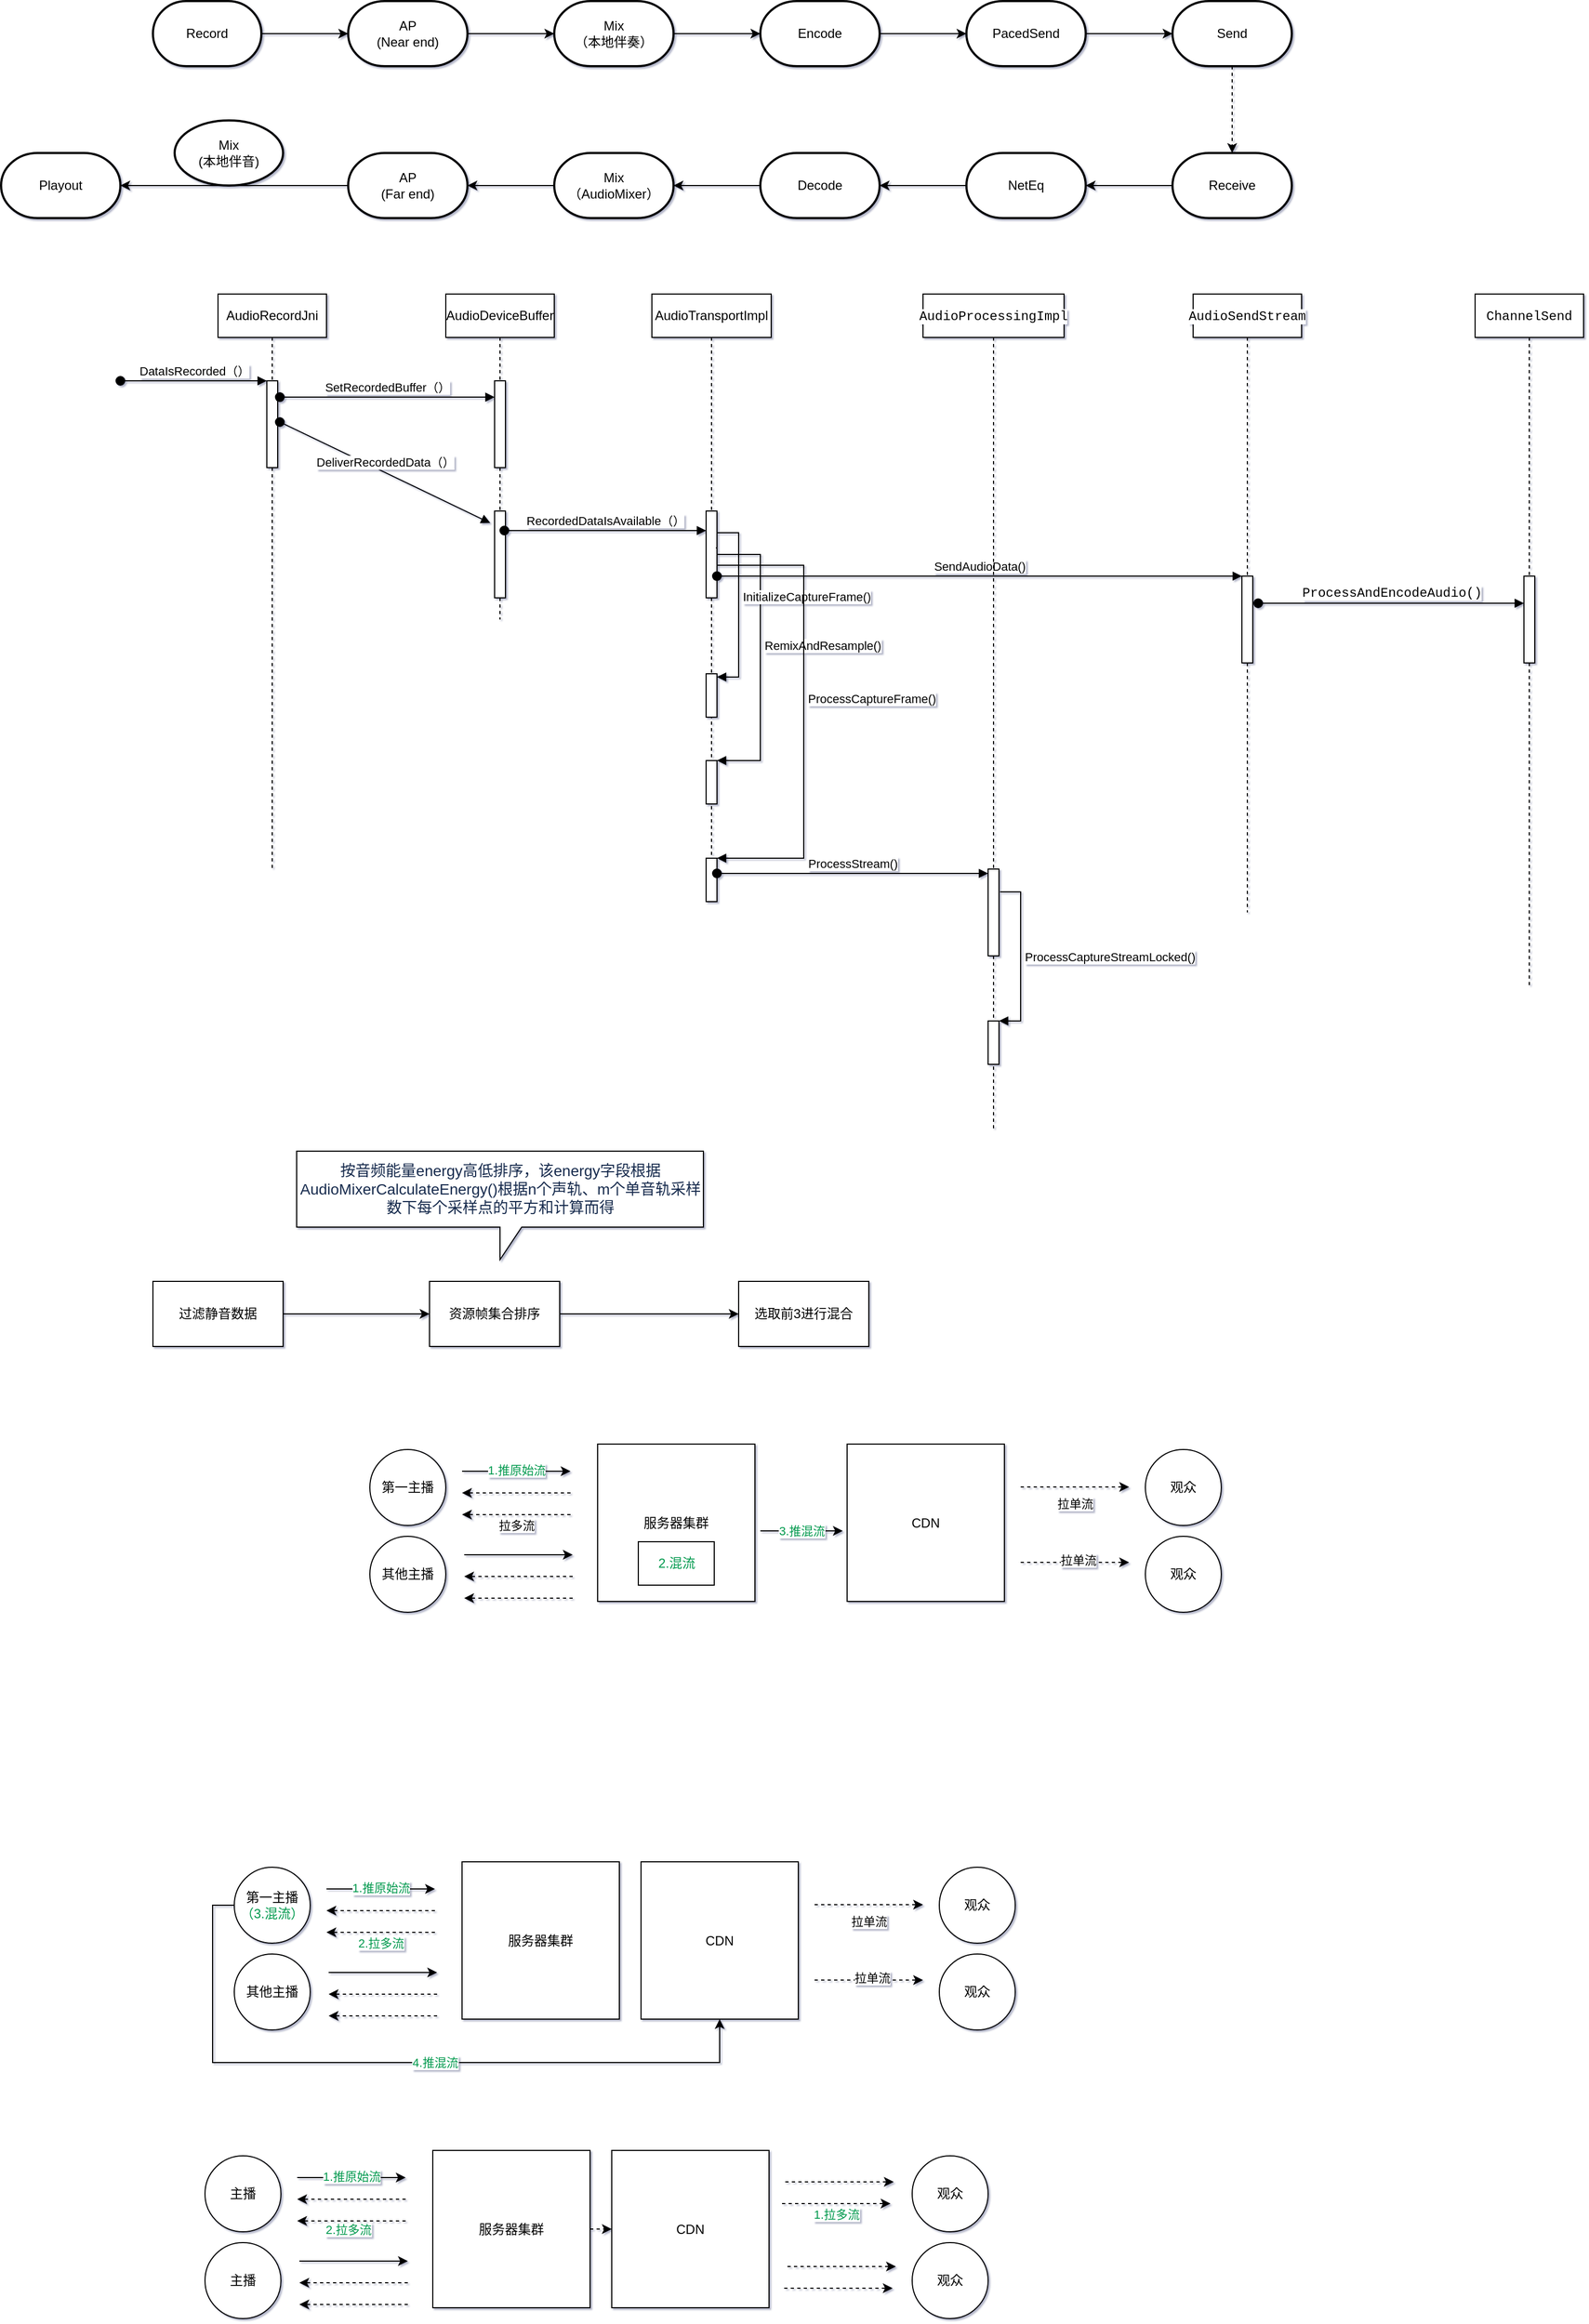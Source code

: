 <mxfile version="13.7.5" type="github">
  <diagram id="JkeRft6qGolwoDxWWTEW" name="Page-1">
    <mxGraphModel dx="1239" dy="816" grid="0" gridSize="10" guides="1" tooltips="1" connect="1" arrows="1" fold="1" page="0" pageScale="1" pageWidth="827" pageHeight="1169" background="#FFFFFF" math="0" shadow="1">
      <root>
        <mxCell id="0" />
        <mxCell id="1" parent="0" />
        <mxCell id="Ra-KWsMkVuExXTRktj2i-1" value="AudioRecordJni" style="shape=umlLifeline;perimeter=lifelinePerimeter;whiteSpace=wrap;html=1;container=1;collapsible=0;recursiveResize=0;outlineConnect=0;" vertex="1" parent="1">
          <mxGeometry x="220" y="340" width="100" height="530" as="geometry" />
        </mxCell>
        <mxCell id="Ra-KWsMkVuExXTRktj2i-6" value="" style="html=1;points=[];perimeter=orthogonalPerimeter;" vertex="1" parent="Ra-KWsMkVuExXTRktj2i-1">
          <mxGeometry x="45" y="80" width="10" height="80" as="geometry" />
        </mxCell>
        <mxCell id="Ra-KWsMkVuExXTRktj2i-7" value="DataIsRecorded（）" style="html=1;verticalAlign=bottom;startArrow=oval;endArrow=block;startSize=8;" edge="1" target="Ra-KWsMkVuExXTRktj2i-6" parent="Ra-KWsMkVuExXTRktj2i-1">
          <mxGeometry relative="1" as="geometry">
            <mxPoint x="-90" y="80" as="sourcePoint" />
          </mxGeometry>
        </mxCell>
        <mxCell id="Ra-KWsMkVuExXTRktj2i-8" value="AudioDeviceBuffer" style="shape=umlLifeline;perimeter=lifelinePerimeter;whiteSpace=wrap;html=1;container=1;collapsible=0;recursiveResize=0;outlineConnect=0;" vertex="1" parent="1">
          <mxGeometry x="430" y="340" width="100" height="300" as="geometry" />
        </mxCell>
        <mxCell id="Ra-KWsMkVuExXTRktj2i-9" value="" style="html=1;points=[];perimeter=orthogonalPerimeter;" vertex="1" parent="Ra-KWsMkVuExXTRktj2i-8">
          <mxGeometry x="45" y="80" width="10" height="80" as="geometry" />
        </mxCell>
        <mxCell id="Ra-KWsMkVuExXTRktj2i-11" value="" style="html=1;points=[];perimeter=orthogonalPerimeter;" vertex="1" parent="Ra-KWsMkVuExXTRktj2i-8">
          <mxGeometry x="45" y="200" width="10" height="80" as="geometry" />
        </mxCell>
        <mxCell id="Ra-KWsMkVuExXTRktj2i-10" value="SetRecordedBuffer（）" style="html=1;verticalAlign=bottom;startArrow=oval;endArrow=block;startSize=8;exitX=1.2;exitY=0.188;exitDx=0;exitDy=0;exitPerimeter=0;" edge="1" target="Ra-KWsMkVuExXTRktj2i-9" parent="1" source="Ra-KWsMkVuExXTRktj2i-6">
          <mxGeometry relative="1" as="geometry">
            <mxPoint x="290" y="520" as="sourcePoint" />
          </mxGeometry>
        </mxCell>
        <mxCell id="Ra-KWsMkVuExXTRktj2i-12" value="DeliverRecordedData（）" style="html=1;verticalAlign=bottom;startArrow=oval;endArrow=block;startSize=8;exitX=1.2;exitY=0.475;exitDx=0;exitDy=0;exitPerimeter=0;entryX=-0.4;entryY=0.138;entryDx=0;entryDy=0;entryPerimeter=0;" edge="1" target="Ra-KWsMkVuExXTRktj2i-11" parent="1" source="Ra-KWsMkVuExXTRktj2i-6">
          <mxGeometry relative="1" as="geometry">
            <mxPoint x="415" y="545" as="sourcePoint" />
          </mxGeometry>
        </mxCell>
        <mxCell id="Ra-KWsMkVuExXTRktj2i-13" value="AudioTransportImpl" style="shape=umlLifeline;perimeter=lifelinePerimeter;whiteSpace=wrap;html=1;container=1;collapsible=0;recursiveResize=0;outlineConnect=0;" vertex="1" parent="1">
          <mxGeometry x="620" y="340" width="110" height="560" as="geometry" />
        </mxCell>
        <mxCell id="Ra-KWsMkVuExXTRktj2i-14" value="" style="html=1;points=[];perimeter=orthogonalPerimeter;" vertex="1" parent="Ra-KWsMkVuExXTRktj2i-13">
          <mxGeometry x="50" y="200" width="10" height="80" as="geometry" />
        </mxCell>
        <mxCell id="Ra-KWsMkVuExXTRktj2i-20" value="" style="html=1;points=[];perimeter=orthogonalPerimeter;" vertex="1" parent="Ra-KWsMkVuExXTRktj2i-13">
          <mxGeometry x="50" y="430" width="10" height="40" as="geometry" />
        </mxCell>
        <mxCell id="Ra-KWsMkVuExXTRktj2i-21" value="RemixAndResample()" style="edgeStyle=orthogonalEdgeStyle;html=1;align=left;spacingLeft=2;endArrow=block;rounded=0;entryX=1;entryY=0;exitX=1;exitY=0.775;exitDx=0;exitDy=0;exitPerimeter=0;" edge="1" target="Ra-KWsMkVuExXTRktj2i-20" parent="Ra-KWsMkVuExXTRktj2i-13" source="Ra-KWsMkVuExXTRktj2i-14">
          <mxGeometry relative="1" as="geometry">
            <mxPoint x="55" y="410" as="sourcePoint" />
            <Array as="points">
              <mxPoint x="60" y="240" />
              <mxPoint x="100" y="240" />
              <mxPoint x="100" y="430" />
            </Array>
          </mxGeometry>
        </mxCell>
        <mxCell id="Ra-KWsMkVuExXTRktj2i-17" value="" style="html=1;points=[];perimeter=orthogonalPerimeter;" vertex="1" parent="Ra-KWsMkVuExXTRktj2i-13">
          <mxGeometry x="50" y="350" width="10" height="40" as="geometry" />
        </mxCell>
        <mxCell id="Ra-KWsMkVuExXTRktj2i-18" value="InitializeCaptureFrame()" style="edgeStyle=orthogonalEdgeStyle;html=1;align=left;spacingLeft=2;endArrow=block;rounded=0;entryX=1;entryY=0;exitX=0.9;exitY=0.388;exitDx=0;exitDy=0;exitPerimeter=0;" edge="1" parent="Ra-KWsMkVuExXTRktj2i-13">
          <mxGeometry relative="1" as="geometry">
            <mxPoint x="59" y="234.04" as="sourcePoint" />
            <Array as="points">
              <mxPoint x="60" y="234" />
              <mxPoint x="60" y="220" />
              <mxPoint x="80" y="220" />
              <mxPoint x="80" y="353" />
            </Array>
            <mxPoint x="60" y="353" as="targetPoint" />
          </mxGeometry>
        </mxCell>
        <mxCell id="Ra-KWsMkVuExXTRktj2i-22" value="" style="html=1;points=[];perimeter=orthogonalPerimeter;" vertex="1" parent="Ra-KWsMkVuExXTRktj2i-13">
          <mxGeometry x="50" y="520" width="10" height="40" as="geometry" />
        </mxCell>
        <mxCell id="Ra-KWsMkVuExXTRktj2i-23" value="ProcessCaptureFrame()" style="edgeStyle=orthogonalEdgeStyle;html=1;align=left;spacingLeft=2;endArrow=block;rounded=0;entryX=1;entryY=0;exitX=1;exitY=0.925;exitDx=0;exitDy=0;exitPerimeter=0;" edge="1" target="Ra-KWsMkVuExXTRktj2i-22" parent="Ra-KWsMkVuExXTRktj2i-13" source="Ra-KWsMkVuExXTRktj2i-14">
          <mxGeometry relative="1" as="geometry">
            <mxPoint x="55" y="500" as="sourcePoint" />
            <Array as="points">
              <mxPoint x="60" y="250" />
              <mxPoint x="140" y="250" />
              <mxPoint x="140" y="520" />
            </Array>
          </mxGeometry>
        </mxCell>
        <mxCell id="Ra-KWsMkVuExXTRktj2i-15" value="RecordedDataIsAvailable（）" style="html=1;verticalAlign=bottom;startArrow=oval;endArrow=block;startSize=8;exitX=0.9;exitY=0.225;exitDx=0;exitDy=0;exitPerimeter=0;" edge="1" target="Ra-KWsMkVuExXTRktj2i-14" parent="1" source="Ra-KWsMkVuExXTRktj2i-11">
          <mxGeometry relative="1" as="geometry">
            <mxPoint x="610" y="540" as="sourcePoint" />
          </mxGeometry>
        </mxCell>
        <mxCell id="Ra-KWsMkVuExXTRktj2i-16" value="&lt;div style=&quot;font-family: &amp;#34;menlo&amp;#34; , &amp;#34;monaco&amp;#34; , &amp;#34;courier new&amp;#34; , monospace ; line-height: 18px&quot;&gt;&lt;span style=&quot;background-color: rgb(255 , 255 , 255)&quot;&gt;AudioSendStream&lt;/span&gt;&lt;/div&gt;" style="shape=umlLifeline;perimeter=lifelinePerimeter;whiteSpace=wrap;html=1;container=1;collapsible=0;recursiveResize=0;outlineConnect=0;" vertex="1" parent="1">
          <mxGeometry x="1119" y="340" width="100" height="570" as="geometry" />
        </mxCell>
        <mxCell id="Ra-KWsMkVuExXTRktj2i-24" value="" style="html=1;points=[];perimeter=orthogonalPerimeter;" vertex="1" parent="Ra-KWsMkVuExXTRktj2i-16">
          <mxGeometry x="45" y="260" width="10" height="80" as="geometry" />
        </mxCell>
        <mxCell id="Ra-KWsMkVuExXTRktj2i-25" value="SendAudioData()" style="html=1;verticalAlign=bottom;startArrow=oval;endArrow=block;startSize=8;exitX=1;exitY=0.75;exitDx=0;exitDy=0;exitPerimeter=0;" edge="1" target="Ra-KWsMkVuExXTRktj2i-24" parent="1" source="Ra-KWsMkVuExXTRktj2i-14">
          <mxGeometry relative="1" as="geometry">
            <mxPoint x="945" y="600" as="sourcePoint" />
          </mxGeometry>
        </mxCell>
        <mxCell id="Ra-KWsMkVuExXTRktj2i-26" value="&lt;div style=&quot;font-family: &amp;#34;menlo&amp;#34; , &amp;#34;monaco&amp;#34; , &amp;#34;courier new&amp;#34; , monospace ; line-height: 18px&quot;&gt;&lt;div style=&quot;font-family: &amp;#34;menlo&amp;#34; , &amp;#34;monaco&amp;#34; , &amp;#34;courier new&amp;#34; , monospace ; line-height: 18px&quot;&gt;&lt;span style=&quot;background-color: rgb(255 , 255 , 255)&quot;&gt;ChannelSend&lt;/span&gt;&lt;/div&gt;&lt;/div&gt;" style="shape=umlLifeline;perimeter=lifelinePerimeter;whiteSpace=wrap;html=1;container=1;collapsible=0;recursiveResize=0;outlineConnect=0;" vertex="1" parent="1">
          <mxGeometry x="1379" y="340" width="100" height="640" as="geometry" />
        </mxCell>
        <mxCell id="Ra-KWsMkVuExXTRktj2i-27" value="" style="html=1;points=[];perimeter=orthogonalPerimeter;" vertex="1" parent="Ra-KWsMkVuExXTRktj2i-26">
          <mxGeometry x="45" y="260" width="10" height="80" as="geometry" />
        </mxCell>
        <mxCell id="Ra-KWsMkVuExXTRktj2i-28" value="&lt;span style=&quot;font-family: &amp;#34;menlo&amp;#34; , &amp;#34;monaco&amp;#34; , &amp;#34;courier new&amp;#34; , monospace ; font-size: 12px&quot;&gt;ProcessAndEncodeAudio()&lt;/span&gt;" style="html=1;verticalAlign=bottom;startArrow=oval;endArrow=block;startSize=8;" edge="1" target="Ra-KWsMkVuExXTRktj2i-27" parent="1">
          <mxGeometry relative="1" as="geometry">
            <mxPoint x="1179" y="625" as="sourcePoint" />
          </mxGeometry>
        </mxCell>
        <mxCell id="Ra-KWsMkVuExXTRktj2i-29" value="&lt;div style=&quot;font-family: &amp;#34;menlo&amp;#34; , &amp;#34;monaco&amp;#34; , &amp;#34;courier new&amp;#34; , monospace ; line-height: 18px&quot;&gt;&lt;span style=&quot;background-color: rgb(255 , 255 , 255)&quot;&gt;AudioProcessingImpl&lt;/span&gt;&lt;/div&gt;" style="shape=umlLifeline;perimeter=lifelinePerimeter;whiteSpace=wrap;html=1;container=1;collapsible=0;recursiveResize=0;outlineConnect=0;" vertex="1" parent="1">
          <mxGeometry x="870" y="340" width="130" height="770" as="geometry" />
        </mxCell>
        <mxCell id="Ra-KWsMkVuExXTRktj2i-30" value="" style="html=1;points=[];perimeter=orthogonalPerimeter;" vertex="1" parent="Ra-KWsMkVuExXTRktj2i-29">
          <mxGeometry x="60" y="530" width="10" height="80" as="geometry" />
        </mxCell>
        <mxCell id="Ra-KWsMkVuExXTRktj2i-31" value="ProcessStream()" style="html=1;verticalAlign=bottom;startArrow=oval;endArrow=block;startSize=8;entryX=0;entryY=0.05;entryDx=0;entryDy=0;entryPerimeter=0;" edge="1" target="Ra-KWsMkVuExXTRktj2i-30" parent="1">
          <mxGeometry relative="1" as="geometry">
            <mxPoint x="680" y="874" as="sourcePoint" />
          </mxGeometry>
        </mxCell>
        <mxCell id="Ra-KWsMkVuExXTRktj2i-32" value="" style="html=1;points=[];perimeter=orthogonalPerimeter;" vertex="1" parent="1">
          <mxGeometry x="930" y="1010" width="10" height="40" as="geometry" />
        </mxCell>
        <mxCell id="Ra-KWsMkVuExXTRktj2i-33" value="ProcessCaptureStreamLocked()" style="edgeStyle=orthogonalEdgeStyle;html=1;align=left;spacingLeft=2;endArrow=block;rounded=0;entryX=1;entryY=0;exitX=1.1;exitY=0.263;exitDx=0;exitDy=0;exitPerimeter=0;" edge="1" target="Ra-KWsMkVuExXTRktj2i-32" parent="1" source="Ra-KWsMkVuExXTRktj2i-30">
          <mxGeometry relative="1" as="geometry">
            <mxPoint x="935" y="990" as="sourcePoint" />
            <Array as="points">
              <mxPoint x="960" y="891" />
              <mxPoint x="960" y="1010" />
            </Array>
          </mxGeometry>
        </mxCell>
        <mxCell id="Ra-KWsMkVuExXTRktj2i-35" style="edgeStyle=orthogonalEdgeStyle;rounded=0;orthogonalLoop=1;jettySize=auto;html=1;" edge="1" parent="1" source="Ra-KWsMkVuExXTRktj2i-34">
          <mxGeometry relative="1" as="geometry">
            <mxPoint x="340" y="100" as="targetPoint" />
          </mxGeometry>
        </mxCell>
        <mxCell id="Ra-KWsMkVuExXTRktj2i-34" value="Record" style="strokeWidth=2;html=1;shape=mxgraph.flowchart.terminator;whiteSpace=wrap;" vertex="1" parent="1">
          <mxGeometry x="160" y="70" width="100" height="60" as="geometry" />
        </mxCell>
        <mxCell id="Ra-KWsMkVuExXTRktj2i-38" value="" style="edgeStyle=orthogonalEdgeStyle;rounded=0;orthogonalLoop=1;jettySize=auto;html=1;" edge="1" parent="1" source="Ra-KWsMkVuExXTRktj2i-36" target="Ra-KWsMkVuExXTRktj2i-37">
          <mxGeometry relative="1" as="geometry" />
        </mxCell>
        <mxCell id="Ra-KWsMkVuExXTRktj2i-36" value="AP&lt;br&gt;(Near end)" style="strokeWidth=2;html=1;shape=mxgraph.flowchart.terminator;whiteSpace=wrap;" vertex="1" parent="1">
          <mxGeometry x="340" y="70" width="110" height="60" as="geometry" />
        </mxCell>
        <mxCell id="Ra-KWsMkVuExXTRktj2i-40" value="" style="edgeStyle=orthogonalEdgeStyle;rounded=0;orthogonalLoop=1;jettySize=auto;html=1;" edge="1" parent="1" source="Ra-KWsMkVuExXTRktj2i-37" target="Ra-KWsMkVuExXTRktj2i-39">
          <mxGeometry relative="1" as="geometry" />
        </mxCell>
        <mxCell id="Ra-KWsMkVuExXTRktj2i-37" value="Mix&lt;br&gt;（本地伴奏）" style="strokeWidth=2;html=1;shape=mxgraph.flowchart.terminator;whiteSpace=wrap;" vertex="1" parent="1">
          <mxGeometry x="530" y="70" width="110" height="60" as="geometry" />
        </mxCell>
        <mxCell id="Ra-KWsMkVuExXTRktj2i-42" value="" style="edgeStyle=orthogonalEdgeStyle;rounded=0;orthogonalLoop=1;jettySize=auto;html=1;" edge="1" parent="1" source="Ra-KWsMkVuExXTRktj2i-39" target="Ra-KWsMkVuExXTRktj2i-41">
          <mxGeometry relative="1" as="geometry" />
        </mxCell>
        <mxCell id="Ra-KWsMkVuExXTRktj2i-39" value="Encode" style="strokeWidth=2;html=1;shape=mxgraph.flowchart.terminator;whiteSpace=wrap;" vertex="1" parent="1">
          <mxGeometry x="720" y="70" width="110" height="60" as="geometry" />
        </mxCell>
        <mxCell id="Ra-KWsMkVuExXTRktj2i-44" value="" style="edgeStyle=orthogonalEdgeStyle;rounded=0;orthogonalLoop=1;jettySize=auto;html=1;" edge="1" parent="1" source="Ra-KWsMkVuExXTRktj2i-41" target="Ra-KWsMkVuExXTRktj2i-43">
          <mxGeometry relative="1" as="geometry" />
        </mxCell>
        <mxCell id="Ra-KWsMkVuExXTRktj2i-41" value="PacedSend" style="strokeWidth=2;html=1;shape=mxgraph.flowchart.terminator;whiteSpace=wrap;" vertex="1" parent="1">
          <mxGeometry x="910" y="70" width="110" height="60" as="geometry" />
        </mxCell>
        <mxCell id="Ra-KWsMkVuExXTRktj2i-46" value="" style="edgeStyle=orthogonalEdgeStyle;rounded=0;orthogonalLoop=1;jettySize=auto;html=1;dashed=1;" edge="1" parent="1" source="Ra-KWsMkVuExXTRktj2i-43" target="Ra-KWsMkVuExXTRktj2i-45">
          <mxGeometry relative="1" as="geometry" />
        </mxCell>
        <mxCell id="Ra-KWsMkVuExXTRktj2i-43" value="Send" style="strokeWidth=2;html=1;shape=mxgraph.flowchart.terminator;whiteSpace=wrap;" vertex="1" parent="1">
          <mxGeometry x="1100" y="70" width="110" height="60" as="geometry" />
        </mxCell>
        <mxCell id="Ra-KWsMkVuExXTRktj2i-49" value="" style="edgeStyle=orthogonalEdgeStyle;rounded=0;orthogonalLoop=1;jettySize=auto;html=1;" edge="1" parent="1" source="Ra-KWsMkVuExXTRktj2i-45" target="Ra-KWsMkVuExXTRktj2i-48">
          <mxGeometry relative="1" as="geometry" />
        </mxCell>
        <mxCell id="Ra-KWsMkVuExXTRktj2i-45" value="Receive" style="strokeWidth=2;html=1;shape=mxgraph.flowchart.terminator;whiteSpace=wrap;" vertex="1" parent="1">
          <mxGeometry x="1100" y="210" width="110" height="60" as="geometry" />
        </mxCell>
        <mxCell id="Ra-KWsMkVuExXTRktj2i-51" value="" style="edgeStyle=orthogonalEdgeStyle;rounded=0;orthogonalLoop=1;jettySize=auto;html=1;" edge="1" parent="1" source="Ra-KWsMkVuExXTRktj2i-48" target="Ra-KWsMkVuExXTRktj2i-50">
          <mxGeometry relative="1" as="geometry" />
        </mxCell>
        <mxCell id="Ra-KWsMkVuExXTRktj2i-48" value="NetEq" style="strokeWidth=2;html=1;shape=mxgraph.flowchart.terminator;whiteSpace=wrap;" vertex="1" parent="1">
          <mxGeometry x="910" y="210" width="110" height="60" as="geometry" />
        </mxCell>
        <mxCell id="Ra-KWsMkVuExXTRktj2i-53" value="" style="edgeStyle=orthogonalEdgeStyle;rounded=0;orthogonalLoop=1;jettySize=auto;html=1;" edge="1" parent="1" source="Ra-KWsMkVuExXTRktj2i-50" target="Ra-KWsMkVuExXTRktj2i-52">
          <mxGeometry relative="1" as="geometry" />
        </mxCell>
        <mxCell id="Ra-KWsMkVuExXTRktj2i-50" value="Decode" style="strokeWidth=2;html=1;shape=mxgraph.flowchart.terminator;whiteSpace=wrap;" vertex="1" parent="1">
          <mxGeometry x="720" y="210" width="110" height="60" as="geometry" />
        </mxCell>
        <mxCell id="Ra-KWsMkVuExXTRktj2i-55" value="" style="edgeStyle=orthogonalEdgeStyle;rounded=0;orthogonalLoop=1;jettySize=auto;html=1;" edge="1" parent="1" source="Ra-KWsMkVuExXTRktj2i-52" target="Ra-KWsMkVuExXTRktj2i-54">
          <mxGeometry relative="1" as="geometry" />
        </mxCell>
        <mxCell id="Ra-KWsMkVuExXTRktj2i-52" value="Mix&lt;br&gt;（AudioMixer）" style="strokeWidth=2;html=1;shape=mxgraph.flowchart.terminator;whiteSpace=wrap;" vertex="1" parent="1">
          <mxGeometry x="530" y="210" width="110" height="60" as="geometry" />
        </mxCell>
        <mxCell id="Ra-KWsMkVuExXTRktj2i-57" value="" style="edgeStyle=orthogonalEdgeStyle;rounded=0;orthogonalLoop=1;jettySize=auto;html=1;" edge="1" parent="1" source="Ra-KWsMkVuExXTRktj2i-54" target="Ra-KWsMkVuExXTRktj2i-56">
          <mxGeometry relative="1" as="geometry" />
        </mxCell>
        <mxCell id="Ra-KWsMkVuExXTRktj2i-54" value="AP&lt;br&gt;(Far end)" style="strokeWidth=2;html=1;shape=mxgraph.flowchart.terminator;whiteSpace=wrap;" vertex="1" parent="1">
          <mxGeometry x="340" y="210" width="110" height="60" as="geometry" />
        </mxCell>
        <mxCell id="Ra-KWsMkVuExXTRktj2i-56" value="Playout" style="strokeWidth=2;html=1;shape=mxgraph.flowchart.terminator;whiteSpace=wrap;" vertex="1" parent="1">
          <mxGeometry x="20" y="210" width="110" height="60" as="geometry" />
        </mxCell>
        <mxCell id="Ra-KWsMkVuExXTRktj2i-60" value="" style="edgeStyle=orthogonalEdgeStyle;rounded=0;orthogonalLoop=1;jettySize=auto;html=1;" edge="1" parent="1" source="Ra-KWsMkVuExXTRktj2i-58" target="Ra-KWsMkVuExXTRktj2i-59">
          <mxGeometry relative="1" as="geometry" />
        </mxCell>
        <mxCell id="Ra-KWsMkVuExXTRktj2i-58" value="过滤静音数据" style="rounded=0;whiteSpace=wrap;html=1;" vertex="1" parent="1">
          <mxGeometry x="160" y="1250" width="120" height="60" as="geometry" />
        </mxCell>
        <mxCell id="Ra-KWsMkVuExXTRktj2i-63" value="" style="edgeStyle=orthogonalEdgeStyle;rounded=0;orthogonalLoop=1;jettySize=auto;html=1;" edge="1" parent="1" source="Ra-KWsMkVuExXTRktj2i-59" target="Ra-KWsMkVuExXTRktj2i-62">
          <mxGeometry relative="1" as="geometry" />
        </mxCell>
        <mxCell id="Ra-KWsMkVuExXTRktj2i-59" value="资源帧集合排序" style="rounded=0;whiteSpace=wrap;html=1;" vertex="1" parent="1">
          <mxGeometry x="415" y="1250" width="120" height="60" as="geometry" />
        </mxCell>
        <mxCell id="Ra-KWsMkVuExXTRktj2i-62" value="选取前3进行混合" style="whiteSpace=wrap;html=1;rounded=0;" vertex="1" parent="1">
          <mxGeometry x="700" y="1250" width="120" height="60" as="geometry" />
        </mxCell>
        <mxCell id="Ra-KWsMkVuExXTRktj2i-65" value="&lt;span style=&quot;color: rgb(23 , 43 , 77) ; font-family: , , &amp;#34;segoe ui&amp;#34; , &amp;#34;roboto&amp;#34; , &amp;#34;oxygen&amp;#34; , &amp;#34;ubuntu&amp;#34; , &amp;#34;fira sans&amp;#34; , &amp;#34;droid sans&amp;#34; , &amp;#34;helvetica neue&amp;#34; , sans-serif ; font-size: 14px ; background-color: rgb(255 , 255 , 255)&quot;&gt;按音频能量energy高低排序，该energy字段根据AudioMixerCalculateEnergy()根据n个声轨、m个单音轨采样数下每个采样点的平方和计算而得&lt;/span&gt;" style="shape=callout;whiteSpace=wrap;html=1;perimeter=calloutPerimeter;" vertex="1" parent="1">
          <mxGeometry x="292.5" y="1130" width="375" height="100" as="geometry" />
        </mxCell>
        <mxCell id="Ra-KWsMkVuExXTRktj2i-67" value="&lt;span&gt;Mix&lt;/span&gt;&lt;br&gt;&lt;span&gt;(本地伴音)&lt;/span&gt;" style="strokeWidth=2;html=1;shape=mxgraph.flowchart.start_1;whiteSpace=wrap;" vertex="1" parent="1">
          <mxGeometry x="180" y="180" width="100" height="60" as="geometry" />
        </mxCell>
        <mxCell id="Ra-KWsMkVuExXTRktj2i-95" style="edgeStyle=orthogonalEdgeStyle;rounded=0;orthogonalLoop=1;jettySize=auto;html=1;exitX=0;exitY=0.5;exitDx=0;exitDy=0;entryX=0.5;entryY=1;entryDx=0;entryDy=0;" edge="1" parent="1" source="Ra-KWsMkVuExXTRktj2i-72" target="Ra-KWsMkVuExXTRktj2i-78">
          <mxGeometry relative="1" as="geometry">
            <mxPoint x="710" y="1950" as="targetPoint" />
            <Array as="points">
              <mxPoint x="215" y="1825" />
              <mxPoint x="215" y="1970" />
              <mxPoint x="683" y="1970" />
            </Array>
          </mxGeometry>
        </mxCell>
        <mxCell id="Ra-KWsMkVuExXTRktj2i-96" value="&lt;font color=&quot;#00994d&quot;&gt;4.推混流&lt;/font&gt;" style="edgeLabel;html=1;align=center;verticalAlign=middle;resizable=0;points=[];" vertex="1" connectable="0" parent="Ra-KWsMkVuExXTRktj2i-95">
          <mxGeometry x="-0.066" y="2" relative="1" as="geometry">
            <mxPoint x="56" y="2" as="offset" />
          </mxGeometry>
        </mxCell>
        <mxCell id="Ra-KWsMkVuExXTRktj2i-72" value="&lt;span&gt;第一主播&lt;br&gt;&lt;font color=&quot;#00994d&quot;&gt;（3.混流）&lt;/font&gt;&lt;br&gt;&lt;/span&gt;" style="ellipse;whiteSpace=wrap;html=1;aspect=fixed;" vertex="1" parent="1">
          <mxGeometry x="235" y="1790" width="70" height="70" as="geometry" />
        </mxCell>
        <mxCell id="Ra-KWsMkVuExXTRktj2i-73" value="服务器集群" style="whiteSpace=wrap;html=1;aspect=fixed;" vertex="1" parent="1">
          <mxGeometry x="445" y="1785" width="145" height="145" as="geometry" />
        </mxCell>
        <mxCell id="Ra-KWsMkVuExXTRktj2i-77" value="" style="endArrow=classic;html=1;" edge="1" parent="1">
          <mxGeometry width="50" height="50" relative="1" as="geometry">
            <mxPoint x="320" y="1810" as="sourcePoint" />
            <mxPoint x="420" y="1810" as="targetPoint" />
          </mxGeometry>
        </mxCell>
        <mxCell id="Ra-KWsMkVuExXTRktj2i-90" value="1.推原始流" style="edgeLabel;html=1;align=center;verticalAlign=middle;resizable=0;points=[];fontColor=#00994D;" vertex="1" connectable="0" parent="Ra-KWsMkVuExXTRktj2i-77">
          <mxGeometry x="-0.34" y="1" relative="1" as="geometry">
            <mxPoint x="17" as="offset" />
          </mxGeometry>
        </mxCell>
        <mxCell id="Ra-KWsMkVuExXTRktj2i-78" value="CDN" style="whiteSpace=wrap;html=1;aspect=fixed;" vertex="1" parent="1">
          <mxGeometry x="610" y="1785" width="145" height="145" as="geometry" />
        </mxCell>
        <mxCell id="Ra-KWsMkVuExXTRktj2i-81" value="" style="endArrow=classic;html=1;dashed=1;" edge="1" parent="1">
          <mxGeometry width="50" height="50" relative="1" as="geometry">
            <mxPoint x="420" y="1830" as="sourcePoint" />
            <mxPoint x="320" y="1830" as="targetPoint" />
          </mxGeometry>
        </mxCell>
        <mxCell id="Ra-KWsMkVuExXTRktj2i-91" value="2.拉多流" style="edgeLabel;html=1;align=center;verticalAlign=middle;resizable=0;points=[];fontColor=#00994D;" vertex="1" connectable="0" parent="Ra-KWsMkVuExXTRktj2i-81">
          <mxGeometry x="-0.04" y="-3" relative="1" as="geometry">
            <mxPoint x="-2" y="33" as="offset" />
          </mxGeometry>
        </mxCell>
        <mxCell id="Ra-KWsMkVuExXTRktj2i-82" value="" style="endArrow=classic;html=1;dashed=1;" edge="1" parent="1">
          <mxGeometry width="50" height="50" relative="1" as="geometry">
            <mxPoint x="420" y="1850" as="sourcePoint" />
            <mxPoint x="320" y="1850" as="targetPoint" />
          </mxGeometry>
        </mxCell>
        <mxCell id="Ra-KWsMkVuExXTRktj2i-83" value="其他主播" style="ellipse;whiteSpace=wrap;html=1;aspect=fixed;" vertex="1" parent="1">
          <mxGeometry x="235" y="1870" width="70" height="70" as="geometry" />
        </mxCell>
        <mxCell id="Ra-KWsMkVuExXTRktj2i-87" value="" style="endArrow=classic;html=1;" edge="1" parent="1">
          <mxGeometry width="50" height="50" relative="1" as="geometry">
            <mxPoint x="322" y="1887" as="sourcePoint" />
            <mxPoint x="422" y="1887" as="targetPoint" />
          </mxGeometry>
        </mxCell>
        <mxCell id="Ra-KWsMkVuExXTRktj2i-88" value="" style="endArrow=classic;html=1;dashed=1;" edge="1" parent="1">
          <mxGeometry width="50" height="50" relative="1" as="geometry">
            <mxPoint x="422" y="1907" as="sourcePoint" />
            <mxPoint x="322" y="1907" as="targetPoint" />
          </mxGeometry>
        </mxCell>
        <mxCell id="Ra-KWsMkVuExXTRktj2i-89" value="" style="endArrow=classic;html=1;dashed=1;" edge="1" parent="1">
          <mxGeometry width="50" height="50" relative="1" as="geometry">
            <mxPoint x="422" y="1927" as="sourcePoint" />
            <mxPoint x="322" y="1927" as="targetPoint" />
          </mxGeometry>
        </mxCell>
        <mxCell id="Ra-KWsMkVuExXTRktj2i-101" value="&lt;span&gt;主播&lt;br&gt;&lt;/span&gt;" style="ellipse;whiteSpace=wrap;html=1;aspect=fixed;" vertex="1" parent="1">
          <mxGeometry x="208" y="2056" width="70" height="70" as="geometry" />
        </mxCell>
        <mxCell id="Ra-KWsMkVuExXTRktj2i-102" value="服务器集群" style="whiteSpace=wrap;html=1;aspect=fixed;" vertex="1" parent="1">
          <mxGeometry x="418" y="2051" width="145" height="145" as="geometry" />
        </mxCell>
        <mxCell id="Ra-KWsMkVuExXTRktj2i-103" value="" style="endArrow=classic;html=1;" edge="1" parent="1">
          <mxGeometry width="50" height="50" relative="1" as="geometry">
            <mxPoint x="293" y="2076" as="sourcePoint" />
            <mxPoint x="393" y="2076" as="targetPoint" />
          </mxGeometry>
        </mxCell>
        <mxCell id="Ra-KWsMkVuExXTRktj2i-104" value="1.推原始流" style="edgeLabel;html=1;align=center;verticalAlign=middle;resizable=0;points=[];fontColor=#00994D;" vertex="1" connectable="0" parent="Ra-KWsMkVuExXTRktj2i-103">
          <mxGeometry x="-0.34" y="1" relative="1" as="geometry">
            <mxPoint x="17" as="offset" />
          </mxGeometry>
        </mxCell>
        <mxCell id="Ra-KWsMkVuExXTRktj2i-105" value="CDN" style="whiteSpace=wrap;html=1;aspect=fixed;" vertex="1" parent="1">
          <mxGeometry x="583" y="2051" width="145" height="145" as="geometry" />
        </mxCell>
        <mxCell id="Ra-KWsMkVuExXTRktj2i-106" value="" style="endArrow=classic;html=1;dashed=1;" edge="1" parent="1">
          <mxGeometry width="50" height="50" relative="1" as="geometry">
            <mxPoint x="743" y="2080" as="sourcePoint" />
            <mxPoint x="843" y="2080" as="targetPoint" />
          </mxGeometry>
        </mxCell>
        <mxCell id="Ra-KWsMkVuExXTRktj2i-109" value="" style="endArrow=classic;html=1;dashed=1;" edge="1" parent="1">
          <mxGeometry width="50" height="50" relative="1" as="geometry">
            <mxPoint x="393" y="2096" as="sourcePoint" />
            <mxPoint x="293" y="2096" as="targetPoint" />
          </mxGeometry>
        </mxCell>
        <mxCell id="Ra-KWsMkVuExXTRktj2i-110" value="2.拉多流" style="edgeLabel;html=1;align=center;verticalAlign=middle;resizable=0;points=[];fontColor=#00994D;" vertex="1" connectable="0" parent="Ra-KWsMkVuExXTRktj2i-109">
          <mxGeometry x="-0.04" y="-3" relative="1" as="geometry">
            <mxPoint x="-5" y="30.5" as="offset" />
          </mxGeometry>
        </mxCell>
        <mxCell id="Ra-KWsMkVuExXTRktj2i-111" value="" style="endArrow=classic;html=1;dashed=1;" edge="1" parent="1">
          <mxGeometry width="50" height="50" relative="1" as="geometry">
            <mxPoint x="393" y="2116" as="sourcePoint" />
            <mxPoint x="293" y="2116" as="targetPoint" />
          </mxGeometry>
        </mxCell>
        <mxCell id="Ra-KWsMkVuExXTRktj2i-112" value="主播" style="ellipse;whiteSpace=wrap;html=1;aspect=fixed;" vertex="1" parent="1">
          <mxGeometry x="208" y="2136" width="70" height="70" as="geometry" />
        </mxCell>
        <mxCell id="Ra-KWsMkVuExXTRktj2i-113" value="" style="endArrow=classic;html=1;" edge="1" parent="1">
          <mxGeometry width="50" height="50" relative="1" as="geometry">
            <mxPoint x="295" y="2153" as="sourcePoint" />
            <mxPoint x="395" y="2153" as="targetPoint" />
          </mxGeometry>
        </mxCell>
        <mxCell id="Ra-KWsMkVuExXTRktj2i-114" value="" style="endArrow=classic;html=1;dashed=1;" edge="1" parent="1">
          <mxGeometry width="50" height="50" relative="1" as="geometry">
            <mxPoint x="395" y="2173" as="sourcePoint" />
            <mxPoint x="295" y="2173" as="targetPoint" />
          </mxGeometry>
        </mxCell>
        <mxCell id="Ra-KWsMkVuExXTRktj2i-115" value="" style="endArrow=classic;html=1;dashed=1;" edge="1" parent="1">
          <mxGeometry width="50" height="50" relative="1" as="geometry">
            <mxPoint x="395" y="2193" as="sourcePoint" />
            <mxPoint x="295" y="2193" as="targetPoint" />
          </mxGeometry>
        </mxCell>
        <mxCell id="Ra-KWsMkVuExXTRktj2i-119" value="" style="endArrow=classic;html=1;dashed=1;" edge="1" parent="1">
          <mxGeometry width="50" height="50" relative="1" as="geometry">
            <mxPoint x="740" y="2100" as="sourcePoint" />
            <mxPoint x="840" y="2100" as="targetPoint" />
          </mxGeometry>
        </mxCell>
        <mxCell id="Ra-KWsMkVuExXTRktj2i-120" value="1.拉多流" style="edgeLabel;html=1;align=center;verticalAlign=middle;resizable=0;points=[];fontColor=#00994D;" vertex="1" connectable="0" parent="Ra-KWsMkVuExXTRktj2i-119">
          <mxGeometry x="0.04" y="-1" relative="1" as="geometry">
            <mxPoint x="-2" y="9" as="offset" />
          </mxGeometry>
        </mxCell>
        <mxCell id="Ra-KWsMkVuExXTRktj2i-121" value="&lt;span&gt;观众&lt;br&gt;&lt;/span&gt;" style="ellipse;whiteSpace=wrap;html=1;aspect=fixed;" vertex="1" parent="1">
          <mxGeometry x="860" y="2056" width="70" height="70" as="geometry" />
        </mxCell>
        <mxCell id="Ra-KWsMkVuExXTRktj2i-122" value="" style="endArrow=classic;html=1;dashed=1;" edge="1" parent="1">
          <mxGeometry width="50" height="50" relative="1" as="geometry">
            <mxPoint x="745" y="2158" as="sourcePoint" />
            <mxPoint x="845" y="2158" as="targetPoint" />
          </mxGeometry>
        </mxCell>
        <mxCell id="Ra-KWsMkVuExXTRktj2i-123" value="" style="endArrow=classic;html=1;dashed=1;" edge="1" parent="1">
          <mxGeometry width="50" height="50" relative="1" as="geometry">
            <mxPoint x="742" y="2178" as="sourcePoint" />
            <mxPoint x="842" y="2178" as="targetPoint" />
          </mxGeometry>
        </mxCell>
        <mxCell id="Ra-KWsMkVuExXTRktj2i-125" value="&lt;span&gt;观众&lt;br&gt;&lt;/span&gt;" style="ellipse;whiteSpace=wrap;html=1;aspect=fixed;" vertex="1" parent="1">
          <mxGeometry x="860" y="2136" width="70" height="70" as="geometry" />
        </mxCell>
        <mxCell id="Ra-KWsMkVuExXTRktj2i-126" value="" style="endArrow=classic;html=1;dashed=1;" edge="1" parent="1">
          <mxGeometry width="50" height="50" relative="1" as="geometry">
            <mxPoint x="770" y="1824.5" as="sourcePoint" />
            <mxPoint x="870" y="1824.5" as="targetPoint" />
          </mxGeometry>
        </mxCell>
        <mxCell id="Ra-KWsMkVuExXTRktj2i-127" value="&lt;font color=&quot;#000000&quot;&gt;拉单流&lt;/font&gt;" style="edgeLabel;html=1;align=center;verticalAlign=middle;resizable=0;points=[];fontColor=#00994D;" vertex="1" connectable="0" parent="1">
          <mxGeometry x="820" y="1840" as="geometry" />
        </mxCell>
        <mxCell id="Ra-KWsMkVuExXTRktj2i-128" value="&lt;span&gt;观众&lt;br&gt;&lt;/span&gt;" style="ellipse;whiteSpace=wrap;html=1;aspect=fixed;" vertex="1" parent="1">
          <mxGeometry x="885" y="1790" width="70" height="70" as="geometry" />
        </mxCell>
        <mxCell id="Ra-KWsMkVuExXTRktj2i-129" value="" style="endArrow=classic;html=1;dashed=1;" edge="1" parent="1">
          <mxGeometry width="50" height="50" relative="1" as="geometry">
            <mxPoint x="770" y="1894" as="sourcePoint" />
            <mxPoint x="870" y="1894" as="targetPoint" />
          </mxGeometry>
        </mxCell>
        <mxCell id="Ra-KWsMkVuExXTRktj2i-133" value="&lt;font color=&quot;#000000&quot;&gt;拉单流&lt;/font&gt;" style="edgeLabel;html=1;align=center;verticalAlign=middle;resizable=0;points=[];fontColor=#00994D;" vertex="1" connectable="0" parent="Ra-KWsMkVuExXTRktj2i-129">
          <mxGeometry x="0.06" y="2" relative="1" as="geometry">
            <mxPoint as="offset" />
          </mxGeometry>
        </mxCell>
        <mxCell id="Ra-KWsMkVuExXTRktj2i-132" value="&lt;span&gt;观众&lt;br&gt;&lt;/span&gt;" style="ellipse;whiteSpace=wrap;html=1;aspect=fixed;" vertex="1" parent="1">
          <mxGeometry x="885" y="1870" width="70" height="70" as="geometry" />
        </mxCell>
        <mxCell id="Ra-KWsMkVuExXTRktj2i-134" value="" style="endArrow=classic;html=1;dashed=1;fontColor=#00994D;exitX=1;exitY=0.5;exitDx=0;exitDy=0;entryX=0;entryY=0.5;entryDx=0;entryDy=0;" edge="1" parent="1" source="Ra-KWsMkVuExXTRktj2i-102" target="Ra-KWsMkVuExXTRktj2i-105">
          <mxGeometry width="50" height="50" relative="1" as="geometry">
            <mxPoint x="550" y="2148.5" as="sourcePoint" />
            <mxPoint x="600" y="2098.5" as="targetPoint" />
          </mxGeometry>
        </mxCell>
        <mxCell id="Ra-KWsMkVuExXTRktj2i-144" value="&lt;span&gt;第一主播&lt;br&gt;&lt;/span&gt;" style="ellipse;whiteSpace=wrap;html=1;aspect=fixed;" vertex="1" parent="1">
          <mxGeometry x="360" y="1405" width="70" height="70" as="geometry" />
        </mxCell>
        <mxCell id="Ra-KWsMkVuExXTRktj2i-145" value="服务器集群" style="whiteSpace=wrap;html=1;aspect=fixed;" vertex="1" parent="1">
          <mxGeometry x="570" y="1400" width="145" height="145" as="geometry" />
        </mxCell>
        <mxCell id="Ra-KWsMkVuExXTRktj2i-146" value="" style="endArrow=classic;html=1;" edge="1" parent="1">
          <mxGeometry width="50" height="50" relative="1" as="geometry">
            <mxPoint x="445" y="1425" as="sourcePoint" />
            <mxPoint x="545" y="1425" as="targetPoint" />
          </mxGeometry>
        </mxCell>
        <mxCell id="Ra-KWsMkVuExXTRktj2i-147" value="1.推原始流" style="edgeLabel;html=1;align=center;verticalAlign=middle;resizable=0;points=[];fontColor=#00994D;" vertex="1" connectable="0" parent="Ra-KWsMkVuExXTRktj2i-146">
          <mxGeometry x="-0.34" y="1" relative="1" as="geometry">
            <mxPoint x="17" as="offset" />
          </mxGeometry>
        </mxCell>
        <mxCell id="Ra-KWsMkVuExXTRktj2i-148" value="CDN" style="whiteSpace=wrap;html=1;aspect=fixed;" vertex="1" parent="1">
          <mxGeometry x="800" y="1400" width="145" height="145" as="geometry" />
        </mxCell>
        <mxCell id="Ra-KWsMkVuExXTRktj2i-149" value="" style="endArrow=classic;html=1;dashed=1;" edge="1" parent="1">
          <mxGeometry width="50" height="50" relative="1" as="geometry">
            <mxPoint x="545" y="1445" as="sourcePoint" />
            <mxPoint x="445" y="1445" as="targetPoint" />
          </mxGeometry>
        </mxCell>
        <mxCell id="Ra-KWsMkVuExXTRktj2i-150" value="拉多流" style="edgeLabel;html=1;align=center;verticalAlign=middle;resizable=0;points=[];" vertex="1" connectable="0" parent="Ra-KWsMkVuExXTRktj2i-149">
          <mxGeometry x="-0.04" y="-3" relative="1" as="geometry">
            <mxPoint x="-2" y="33" as="offset" />
          </mxGeometry>
        </mxCell>
        <mxCell id="Ra-KWsMkVuExXTRktj2i-151" value="" style="endArrow=classic;html=1;dashed=1;" edge="1" parent="1">
          <mxGeometry width="50" height="50" relative="1" as="geometry">
            <mxPoint x="545" y="1465" as="sourcePoint" />
            <mxPoint x="445" y="1465" as="targetPoint" />
          </mxGeometry>
        </mxCell>
        <mxCell id="Ra-KWsMkVuExXTRktj2i-152" value="其他主播" style="ellipse;whiteSpace=wrap;html=1;aspect=fixed;" vertex="1" parent="1">
          <mxGeometry x="360" y="1485" width="70" height="70" as="geometry" />
        </mxCell>
        <mxCell id="Ra-KWsMkVuExXTRktj2i-153" value="" style="endArrow=classic;html=1;" edge="1" parent="1">
          <mxGeometry width="50" height="50" relative="1" as="geometry">
            <mxPoint x="447" y="1502" as="sourcePoint" />
            <mxPoint x="547" y="1502" as="targetPoint" />
          </mxGeometry>
        </mxCell>
        <mxCell id="Ra-KWsMkVuExXTRktj2i-154" value="" style="endArrow=classic;html=1;dashed=1;" edge="1" parent="1">
          <mxGeometry width="50" height="50" relative="1" as="geometry">
            <mxPoint x="547" y="1522" as="sourcePoint" />
            <mxPoint x="447" y="1522" as="targetPoint" />
          </mxGeometry>
        </mxCell>
        <mxCell id="Ra-KWsMkVuExXTRktj2i-155" value="" style="endArrow=classic;html=1;dashed=1;" edge="1" parent="1">
          <mxGeometry width="50" height="50" relative="1" as="geometry">
            <mxPoint x="547" y="1542" as="sourcePoint" />
            <mxPoint x="447" y="1542" as="targetPoint" />
          </mxGeometry>
        </mxCell>
        <mxCell id="Ra-KWsMkVuExXTRktj2i-156" value="" style="endArrow=classic;html=1;dashed=1;" edge="1" parent="1">
          <mxGeometry width="50" height="50" relative="1" as="geometry">
            <mxPoint x="960" y="1439.5" as="sourcePoint" />
            <mxPoint x="1060" y="1439.5" as="targetPoint" />
          </mxGeometry>
        </mxCell>
        <mxCell id="Ra-KWsMkVuExXTRktj2i-157" value="&lt;font color=&quot;#000000&quot;&gt;拉单流&lt;/font&gt;" style="edgeLabel;html=1;align=center;verticalAlign=middle;resizable=0;points=[];fontColor=#00994D;" vertex="1" connectable="0" parent="1">
          <mxGeometry x="1010" y="1455" as="geometry" />
        </mxCell>
        <mxCell id="Ra-KWsMkVuExXTRktj2i-158" value="&lt;span&gt;观众&lt;br&gt;&lt;/span&gt;" style="ellipse;whiteSpace=wrap;html=1;aspect=fixed;" vertex="1" parent="1">
          <mxGeometry x="1075" y="1405" width="70" height="70" as="geometry" />
        </mxCell>
        <mxCell id="Ra-KWsMkVuExXTRktj2i-159" value="" style="endArrow=classic;html=1;dashed=1;" edge="1" parent="1">
          <mxGeometry width="50" height="50" relative="1" as="geometry">
            <mxPoint x="960" y="1509" as="sourcePoint" />
            <mxPoint x="1060" y="1509" as="targetPoint" />
          </mxGeometry>
        </mxCell>
        <mxCell id="Ra-KWsMkVuExXTRktj2i-160" value="&lt;font color=&quot;#000000&quot;&gt;拉单流&lt;/font&gt;" style="edgeLabel;html=1;align=center;verticalAlign=middle;resizable=0;points=[];fontColor=#00994D;" vertex="1" connectable="0" parent="Ra-KWsMkVuExXTRktj2i-159">
          <mxGeometry x="0.06" y="2" relative="1" as="geometry">
            <mxPoint as="offset" />
          </mxGeometry>
        </mxCell>
        <mxCell id="Ra-KWsMkVuExXTRktj2i-161" value="&lt;span&gt;观众&lt;br&gt;&lt;/span&gt;" style="ellipse;whiteSpace=wrap;html=1;aspect=fixed;" vertex="1" parent="1">
          <mxGeometry x="1075" y="1485" width="70" height="70" as="geometry" />
        </mxCell>
        <mxCell id="Ra-KWsMkVuExXTRktj2i-162" value="&lt;font color=&quot;#00994d&quot;&gt;3.推混流&lt;/font&gt;" style="endArrow=classic;html=1;" edge="1" parent="1">
          <mxGeometry width="50" height="50" relative="1" as="geometry">
            <mxPoint x="720" y="1480" as="sourcePoint" />
            <mxPoint x="796" y="1480" as="targetPoint" />
          </mxGeometry>
        </mxCell>
        <mxCell id="Ra-KWsMkVuExXTRktj2i-163" value="2.混流" style="rounded=0;whiteSpace=wrap;html=1;fontColor=#00994D;" vertex="1" parent="1">
          <mxGeometry x="607.5" y="1490" width="70" height="40" as="geometry" />
        </mxCell>
      </root>
    </mxGraphModel>
  </diagram>
</mxfile>
